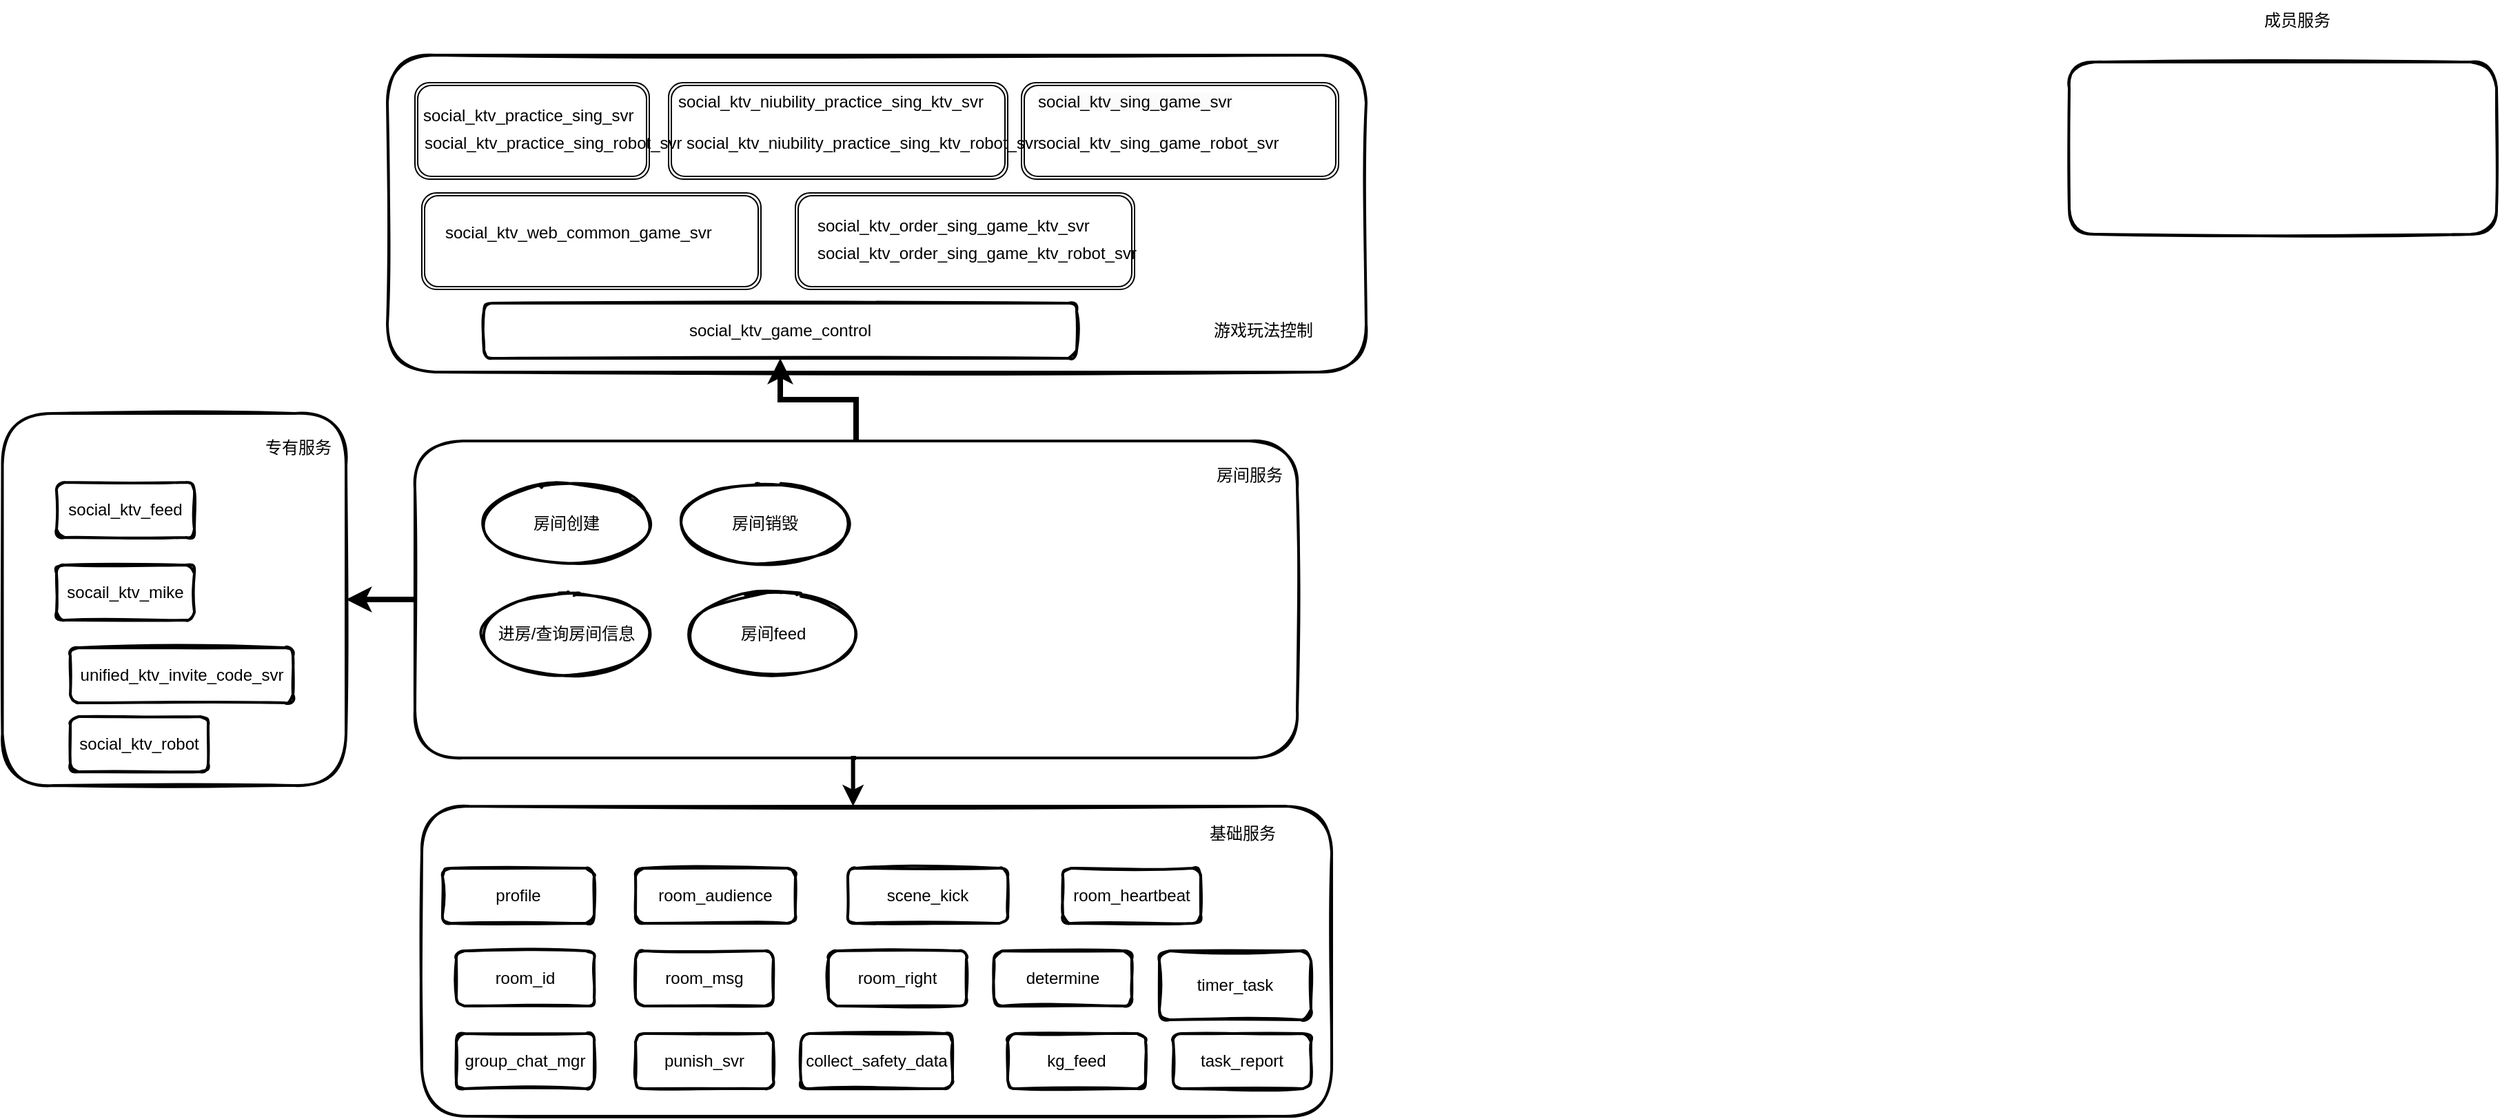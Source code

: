 <mxfile version="21.0.8" type="github">
  <diagram name="第 1 页" id="wgCmpDbRalQ_p56tejf1">
    <mxGraphModel dx="2568" dy="2137" grid="1" gridSize="10" guides="1" tooltips="1" connect="1" arrows="1" fold="1" page="1" pageScale="1" pageWidth="827" pageHeight="1169" math="0" shadow="0">
      <root>
        <mxCell id="0" />
        <mxCell id="1" parent="0" />
        <mxCell id="2Q6_s-Yt0mzRYi0WG486-48" value="" style="shape=ext;double=1;rounded=1;whiteSpace=wrap;html=1;" parent="1" vertex="1">
          <mxGeometry x="105" y="70" width="246" height="70" as="geometry" />
        </mxCell>
        <mxCell id="2Q6_s-Yt0mzRYi0WG486-49" value="" style="shape=ext;double=1;rounded=1;whiteSpace=wrap;html=1;" parent="1" vertex="1">
          <mxGeometry x="376" y="70" width="246" height="70" as="geometry" />
        </mxCell>
        <mxCell id="2Q6_s-Yt0mzRYi0WG486-30" value="" style="rounded=1;whiteSpace=wrap;html=1;strokeWidth=2;fillWeight=4;hachureGap=8;hachureAngle=45;fillColor=none;sketch=1;" parent="1" vertex="1">
          <mxGeometry x="-199.25" y="230" width="249.25" height="270" as="geometry" />
        </mxCell>
        <mxCell id="2Q6_s-Yt0mzRYi0WG486-52" style="edgeStyle=orthogonalEdgeStyle;rounded=0;orthogonalLoop=1;jettySize=auto;html=1;exitX=0;exitY=0.5;exitDx=0;exitDy=0;entryX=1;entryY=0.5;entryDx=0;entryDy=0;strokeWidth=4;" parent="1" source="2Q6_s-Yt0mzRYi0WG486-2" target="2Q6_s-Yt0mzRYi0WG486-30" edge="1">
          <mxGeometry relative="1" as="geometry" />
        </mxCell>
        <mxCell id="2Q6_s-Yt0mzRYi0WG486-53" style="edgeStyle=orthogonalEdgeStyle;rounded=0;orthogonalLoop=1;jettySize=auto;html=1;exitX=0.5;exitY=0;exitDx=0;exitDy=0;strokeWidth=4;" parent="1" source="2Q6_s-Yt0mzRYi0WG486-2" target="2Q6_s-Yt0mzRYi0WG486-6" edge="1">
          <mxGeometry relative="1" as="geometry" />
        </mxCell>
        <mxCell id="2Q6_s-Yt0mzRYi0WG486-54" style="edgeStyle=orthogonalEdgeStyle;rounded=0;orthogonalLoop=1;jettySize=auto;html=1;exitX=0.5;exitY=1;exitDx=0;exitDy=0;entryX=0.474;entryY=0;entryDx=0;entryDy=0;entryPerimeter=0;strokeWidth=3;" parent="1" source="2Q6_s-Yt0mzRYi0WG486-2" target="2Q6_s-Yt0mzRYi0WG486-20" edge="1">
          <mxGeometry relative="1" as="geometry" />
        </mxCell>
        <mxCell id="2Q6_s-Yt0mzRYi0WG486-2" value="" style="rounded=1;whiteSpace=wrap;html=1;strokeWidth=2;fillWeight=4;hachureGap=8;hachureAngle=45;fillColor=none;sketch=1;" parent="1" vertex="1">
          <mxGeometry x="100" y="250" width="640" height="230" as="geometry" />
        </mxCell>
        <mxCell id="2Q6_s-Yt0mzRYi0WG486-20" value="" style="rounded=1;whiteSpace=wrap;html=1;strokeWidth=2;fillWeight=4;hachureGap=8;hachureAngle=45;fillColor=none;sketch=1;" parent="1" vertex="1">
          <mxGeometry x="105" y="515" width="660" height="225" as="geometry" />
        </mxCell>
        <mxCell id="2Q6_s-Yt0mzRYi0WG486-3" value="" style="rounded=1;whiteSpace=wrap;html=1;strokeWidth=2;fillWeight=4;hachureGap=8;hachureAngle=45;fillColor=none;sketch=1;" parent="1" vertex="1">
          <mxGeometry x="80" y="-30" width="710" height="230" as="geometry" />
        </mxCell>
        <mxCell id="2Q6_s-Yt0mzRYi0WG486-4" value="游戏玩法控制" style="text;html=1;align=center;verticalAlign=middle;resizable=0;points=[];autosize=1;strokeColor=none;fillColor=none;" parent="1" vertex="1">
          <mxGeometry x="665" y="155" width="100" height="30" as="geometry" />
        </mxCell>
        <mxCell id="2Q6_s-Yt0mzRYi0WG486-5" value="房间服务" style="text;html=1;align=center;verticalAlign=middle;resizable=0;points=[];autosize=1;strokeColor=none;fillColor=none;" parent="1" vertex="1">
          <mxGeometry x="670" y="260" width="70" height="30" as="geometry" />
        </mxCell>
        <mxCell id="2Q6_s-Yt0mzRYi0WG486-6" value="social_ktv_game_control" style="rounded=1;whiteSpace=wrap;html=1;strokeWidth=2;fillWeight=4;hachureGap=8;hachureAngle=45;fillColor=none;sketch=1;" parent="1" vertex="1">
          <mxGeometry x="150" y="150" width="430" height="40" as="geometry" />
        </mxCell>
        <mxCell id="2Q6_s-Yt0mzRYi0WG486-7" value="profile" style="rounded=1;whiteSpace=wrap;html=1;strokeWidth=2;fillWeight=4;hachureGap=8;hachureAngle=45;fillColor=none;sketch=1;" parent="1" vertex="1">
          <mxGeometry x="120" y="560" width="110" height="40" as="geometry" />
        </mxCell>
        <mxCell id="2Q6_s-Yt0mzRYi0WG486-8" value="room_audience" style="rounded=1;whiteSpace=wrap;html=1;strokeWidth=2;fillWeight=4;hachureGap=8;hachureAngle=45;fillColor=none;sketch=1;" parent="1" vertex="1">
          <mxGeometry x="260" y="560" width="116" height="40" as="geometry" />
        </mxCell>
        <mxCell id="2Q6_s-Yt0mzRYi0WG486-9" value="scene_kick" style="rounded=1;whiteSpace=wrap;html=1;strokeWidth=2;fillWeight=4;hachureGap=8;hachureAngle=45;fillColor=none;sketch=1;" parent="1" vertex="1">
          <mxGeometry x="414" y="560" width="116" height="40" as="geometry" />
        </mxCell>
        <mxCell id="2Q6_s-Yt0mzRYi0WG486-11" value="room_heartbeat" style="rounded=1;whiteSpace=wrap;html=1;strokeWidth=2;fillWeight=4;hachureGap=8;hachureAngle=45;fillColor=none;sketch=1;" parent="1" vertex="1">
          <mxGeometry x="570" y="560" width="100" height="40" as="geometry" />
        </mxCell>
        <mxCell id="2Q6_s-Yt0mzRYi0WG486-12" value="room_msg" style="rounded=1;whiteSpace=wrap;html=1;strokeWidth=2;fillWeight=4;hachureGap=8;hachureAngle=45;fillColor=none;sketch=1;" parent="1" vertex="1">
          <mxGeometry x="260" y="620" width="100" height="40" as="geometry" />
        </mxCell>
        <mxCell id="2Q6_s-Yt0mzRYi0WG486-13" value="socail_ktv_mike" style="rounded=1;whiteSpace=wrap;html=1;strokeWidth=2;fillWeight=4;hachureGap=8;hachureAngle=45;fillColor=none;sketch=1;" parent="1" vertex="1">
          <mxGeometry x="-160" y="340" width="100" height="40" as="geometry" />
        </mxCell>
        <mxCell id="2Q6_s-Yt0mzRYi0WG486-14" value="room_id" style="rounded=1;whiteSpace=wrap;html=1;strokeWidth=2;fillWeight=4;hachureGap=8;hachureAngle=45;fillColor=none;sketch=1;" parent="1" vertex="1">
          <mxGeometry x="130" y="620" width="100" height="40" as="geometry" />
        </mxCell>
        <mxCell id="2Q6_s-Yt0mzRYi0WG486-15" value="collect_safety_data" style="rounded=1;whiteSpace=wrap;html=1;strokeWidth=2;fillWeight=4;hachureGap=8;hachureAngle=45;fillColor=none;sketch=1;" parent="1" vertex="1">
          <mxGeometry x="380" y="680" width="110" height="40" as="geometry" />
        </mxCell>
        <mxCell id="2Q6_s-Yt0mzRYi0WG486-16" value="timer_task" style="rounded=1;whiteSpace=wrap;html=1;strokeWidth=2;fillWeight=4;hachureGap=8;hachureAngle=45;fillColor=none;sketch=1;" parent="1" vertex="1">
          <mxGeometry x="640" y="620" width="110" height="50" as="geometry" />
        </mxCell>
        <mxCell id="2Q6_s-Yt0mzRYi0WG486-17" value="determine" style="rounded=1;whiteSpace=wrap;html=1;strokeWidth=2;fillWeight=4;hachureGap=8;hachureAngle=45;fillColor=none;sketch=1;" parent="1" vertex="1">
          <mxGeometry x="520" y="620" width="100" height="40" as="geometry" />
        </mxCell>
        <mxCell id="2Q6_s-Yt0mzRYi0WG486-18" value="group_chat_mgr" style="rounded=1;whiteSpace=wrap;html=1;strokeWidth=2;fillWeight=4;hachureGap=8;hachureAngle=45;fillColor=none;sketch=1;" parent="1" vertex="1">
          <mxGeometry x="130" y="680" width="100" height="40" as="geometry" />
        </mxCell>
        <mxCell id="2Q6_s-Yt0mzRYi0WG486-19" value="unified_ktv_invite_code_svr" style="rounded=1;whiteSpace=wrap;html=1;strokeWidth=2;fillWeight=4;hachureGap=8;hachureAngle=45;fillColor=none;sketch=1;" parent="1" vertex="1">
          <mxGeometry x="-150" y="400" width="161.5" height="40" as="geometry" />
        </mxCell>
        <mxCell id="2Q6_s-Yt0mzRYi0WG486-21" value="room_right" style="rounded=1;whiteSpace=wrap;html=1;strokeWidth=2;fillWeight=4;hachureGap=8;hachureAngle=45;fillColor=none;sketch=1;" parent="1" vertex="1">
          <mxGeometry x="400" y="620" width="100" height="40" as="geometry" />
        </mxCell>
        <mxCell id="2Q6_s-Yt0mzRYi0WG486-22" value="kg_feed" style="rounded=1;whiteSpace=wrap;html=1;strokeWidth=2;fillWeight=4;hachureGap=8;hachureAngle=45;fillColor=none;sketch=1;" parent="1" vertex="1">
          <mxGeometry x="530" y="680" width="100" height="40" as="geometry" />
        </mxCell>
        <mxCell id="2Q6_s-Yt0mzRYi0WG486-23" value="social_ktv_feed" style="rounded=1;whiteSpace=wrap;html=1;strokeWidth=2;fillWeight=4;hachureGap=8;hachureAngle=45;fillColor=none;sketch=1;" parent="1" vertex="1">
          <mxGeometry x="-160" y="280" width="100" height="40" as="geometry" />
        </mxCell>
        <mxCell id="2Q6_s-Yt0mzRYi0WG486-24" value="punish_svr" style="rounded=1;whiteSpace=wrap;html=1;strokeWidth=2;fillWeight=4;hachureGap=8;hachureAngle=45;fillColor=none;sketch=1;" parent="1" vertex="1">
          <mxGeometry x="260" y="680" width="100" height="40" as="geometry" />
        </mxCell>
        <mxCell id="2Q6_s-Yt0mzRYi0WG486-25" value="social_ktv_robot" style="rounded=1;whiteSpace=wrap;html=1;strokeWidth=2;fillWeight=4;hachureGap=8;hachureAngle=45;fillColor=none;sketch=1;" parent="1" vertex="1">
          <mxGeometry x="-150" y="450" width="100" height="40" as="geometry" />
        </mxCell>
        <mxCell id="2Q6_s-Yt0mzRYi0WG486-28" value="task_report" style="rounded=1;whiteSpace=wrap;html=1;strokeWidth=2;fillWeight=4;hachureGap=8;hachureAngle=45;fillColor=none;sketch=1;" parent="1" vertex="1">
          <mxGeometry x="650" y="680" width="100" height="40" as="geometry" />
        </mxCell>
        <mxCell id="2Q6_s-Yt0mzRYi0WG486-29" value="基础服务" style="text;html=1;align=center;verticalAlign=middle;resizable=0;points=[];autosize=1;strokeColor=none;fillColor=none;" parent="1" vertex="1">
          <mxGeometry x="665" y="520" width="70" height="30" as="geometry" />
        </mxCell>
        <mxCell id="2Q6_s-Yt0mzRYi0WG486-31" value="专有服务" style="text;html=1;align=center;verticalAlign=middle;resizable=0;points=[];autosize=1;strokeColor=none;fillColor=none;" parent="1" vertex="1">
          <mxGeometry x="-20" y="240" width="70" height="30" as="geometry" />
        </mxCell>
        <mxCell id="2Q6_s-Yt0mzRYi0WG486-32" value="房间创建" style="ellipse;whiteSpace=wrap;html=1;strokeWidth=2;fillWeight=2;hachureGap=8;fillColor=none;fillStyle=dots;sketch=1;" parent="1" vertex="1">
          <mxGeometry x="150" y="280" width="120" height="60" as="geometry" />
        </mxCell>
        <mxCell id="2Q6_s-Yt0mzRYi0WG486-33" value="房间销毁" style="ellipse;whiteSpace=wrap;html=1;strokeWidth=2;fillWeight=2;hachureGap=8;fillColor=none;fillStyle=dots;sketch=1;" parent="1" vertex="1">
          <mxGeometry x="294" y="280" width="120" height="60" as="geometry" />
        </mxCell>
        <mxCell id="2Q6_s-Yt0mzRYi0WG486-34" value="进房/查询房间信息" style="ellipse;whiteSpace=wrap;html=1;strokeWidth=2;fillWeight=2;hachureGap=8;fillColor=none;fillStyle=dots;sketch=1;" parent="1" vertex="1">
          <mxGeometry x="150" y="360" width="120" height="60" as="geometry" />
        </mxCell>
        <mxCell id="2Q6_s-Yt0mzRYi0WG486-35" value="房间feed" style="ellipse;whiteSpace=wrap;html=1;strokeWidth=2;fillWeight=2;hachureGap=8;fillColor=none;fillStyle=dots;sketch=1;" parent="1" vertex="1">
          <mxGeometry x="300" y="360" width="120" height="60" as="geometry" />
        </mxCell>
        <mxCell id="2Q6_s-Yt0mzRYi0WG486-36" value="" style="shape=ext;double=1;rounded=1;whiteSpace=wrap;html=1;" parent="1" vertex="1">
          <mxGeometry x="100" y="-10" width="170" height="70" as="geometry" />
        </mxCell>
        <mxCell id="2Q6_s-Yt0mzRYi0WG486-37" value="" style="shape=ext;double=1;rounded=1;whiteSpace=wrap;html=1;" parent="1" vertex="1">
          <mxGeometry x="284" y="-10" width="246" height="70" as="geometry" />
        </mxCell>
        <mxCell id="2Q6_s-Yt0mzRYi0WG486-38" value="" style="shape=ext;double=1;rounded=1;whiteSpace=wrap;html=1;" parent="1" vertex="1">
          <mxGeometry x="540" y="-10" width="230" height="70" as="geometry" />
        </mxCell>
        <mxCell id="2Q6_s-Yt0mzRYi0WG486-40" value="social_ktv_sing_game_robot_svr" style="text;whiteSpace=wrap;html=1;" parent="1" vertex="1">
          <mxGeometry x="550" y="20" width="215" height="40" as="geometry" />
        </mxCell>
        <mxCell id="2Q6_s-Yt0mzRYi0WG486-41" value="&lt;meta charset=&quot;utf-8&quot;&gt;&lt;span style=&quot;color: rgb(0, 0, 0); font-family: Helvetica; font-size: 12px; font-style: normal; font-variant-ligatures: normal; font-variant-caps: normal; font-weight: 400; letter-spacing: normal; orphans: 2; text-align: center; text-indent: 0px; text-transform: none; widows: 2; word-spacing: 0px; -webkit-text-stroke-width: 0px; background-color: rgb(251, 251, 251); text-decoration-thickness: initial; text-decoration-style: initial; text-decoration-color: initial; float: none; display: inline !important;&quot;&gt;social_ktv_sing_game_svr&lt;/span&gt;" style="text;whiteSpace=wrap;html=1;" parent="1" vertex="1">
          <mxGeometry x="550" y="-10" width="150" height="30" as="geometry" />
        </mxCell>
        <mxCell id="2Q6_s-Yt0mzRYi0WG486-42" value="social_ktv_web_common_game_svr" style="text;whiteSpace=wrap;html=1;" parent="1" vertex="1">
          <mxGeometry x="120" y="85" width="190" height="30" as="geometry" />
        </mxCell>
        <mxCell id="2Q6_s-Yt0mzRYi0WG486-43" value="social_ktv_practice_sing_svr" style="text;whiteSpace=wrap;html=1;" parent="1" vertex="1">
          <mxGeometry x="104" width="190" height="40" as="geometry" />
        </mxCell>
        <mxCell id="2Q6_s-Yt0mzRYi0WG486-44" value="social_ktv_order_sing_game_ktv_svr" style="text;whiteSpace=wrap;html=1;" parent="1" vertex="1">
          <mxGeometry x="390" y="80" width="230" height="40" as="geometry" />
        </mxCell>
        <mxCell id="2Q6_s-Yt0mzRYi0WG486-46" value="social_ktv_practice_sing_robot_svr" style="text;whiteSpace=wrap;html=1;" parent="1" vertex="1">
          <mxGeometry x="105" y="20" width="190" height="40" as="geometry" />
        </mxCell>
        <mxCell id="2Q6_s-Yt0mzRYi0WG486-47" value="social_ktv_niubility_practice_sing_ktv_svr" style="text;whiteSpace=wrap;html=1;" parent="1" vertex="1">
          <mxGeometry x="289" y="-10" width="250" height="40" as="geometry" />
        </mxCell>
        <mxCell id="2Q6_s-Yt0mzRYi0WG486-50" value="social_ktv_niubility_practice_sing_ktv_robot_svr" style="text;whiteSpace=wrap;html=1;" parent="1" vertex="1">
          <mxGeometry x="295" y="20" width="250" height="40" as="geometry" />
        </mxCell>
        <mxCell id="2Q6_s-Yt0mzRYi0WG486-51" value="social_ktv_order_sing_game_ktv_robot_svr" style="text;whiteSpace=wrap;html=1;" parent="1" vertex="1">
          <mxGeometry x="390" y="100" width="230" height="40" as="geometry" />
        </mxCell>
        <mxCell id="oDmb_GT2MCGHIMay-ZiW-1" value="" style="rounded=1;whiteSpace=wrap;html=1;strokeWidth=2;fillWeight=4;hachureGap=8;hachureAngle=45;fillColor=none;sketch=1;" vertex="1" parent="1">
          <mxGeometry x="1300" y="-25" width="310" height="125" as="geometry" />
        </mxCell>
        <mxCell id="oDmb_GT2MCGHIMay-ZiW-2" value="成员服务" style="text;html=1;align=center;verticalAlign=middle;resizable=0;points=[];autosize=1;strokeColor=none;fillColor=none;" vertex="1" parent="1">
          <mxGeometry x="1430" y="-70" width="70" height="30" as="geometry" />
        </mxCell>
      </root>
    </mxGraphModel>
  </diagram>
</mxfile>
